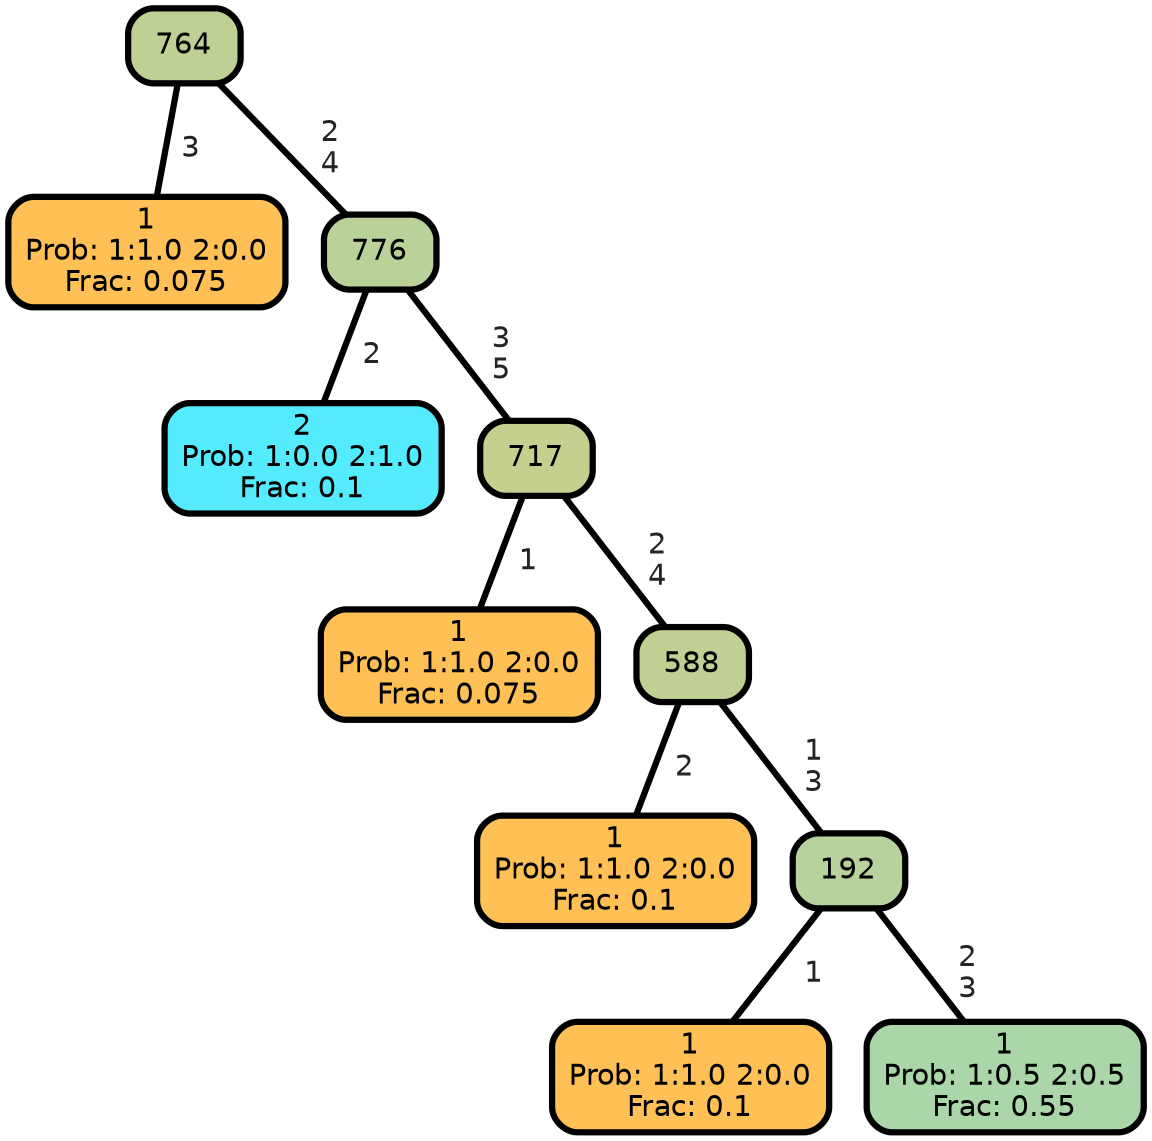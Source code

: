graph Tree {
node [shape=box, style="filled, rounded",color="black",penwidth="3",fontcolor="black",                 fontname=helvetica] ;
graph [ranksep="0 equally", splines=straight,                 bgcolor=transparent, dpi=200] ;
edge [fontname=helvetica, fontweight=bold,fontcolor=grey14,color=black] ;
0 [label="1
Prob: 1:1.0 2:0.0
Frac: 0.075", fillcolor="#ffc155"] ;
1 [label="764", fillcolor="#bfd094"] ;
2 [label="2
Prob: 1:0.0 2:1.0
Frac: 0.1", fillcolor="#55ebff"] ;
3 [label="776", fillcolor="#bad299"] ;
4 [label="1
Prob: 1:1.0 2:0.0
Frac: 0.075", fillcolor="#ffc155"] ;
5 [label="717", fillcolor="#c6cf8d"] ;
6 [label="1
Prob: 1:1.0 2:0.0
Frac: 0.1", fillcolor="#ffc155"] ;
7 [label="588", fillcolor="#c0d093"] ;
8 [label="1
Prob: 1:1.0 2:0.0
Frac: 0.1", fillcolor="#ffc155"] ;
9 [label="192", fillcolor="#b7d29c"] ;
10 [label="1
Prob: 1:0.5 2:0.5
Frac: 0.55", fillcolor="#aad6aa"] ;
1 -- 0 [label=" 3",penwidth=3] ;
1 -- 3 [label=" 2\n 4",penwidth=3] ;
3 -- 2 [label=" 2",penwidth=3] ;
3 -- 5 [label=" 3\n 5",penwidth=3] ;
5 -- 4 [label=" 1",penwidth=3] ;
5 -- 7 [label=" 2\n 4",penwidth=3] ;
7 -- 6 [label=" 2",penwidth=3] ;
7 -- 9 [label=" 1\n 3",penwidth=3] ;
9 -- 8 [label=" 1",penwidth=3] ;
9 -- 10 [label=" 2\n 3",penwidth=3] ;
{rank = same;}}